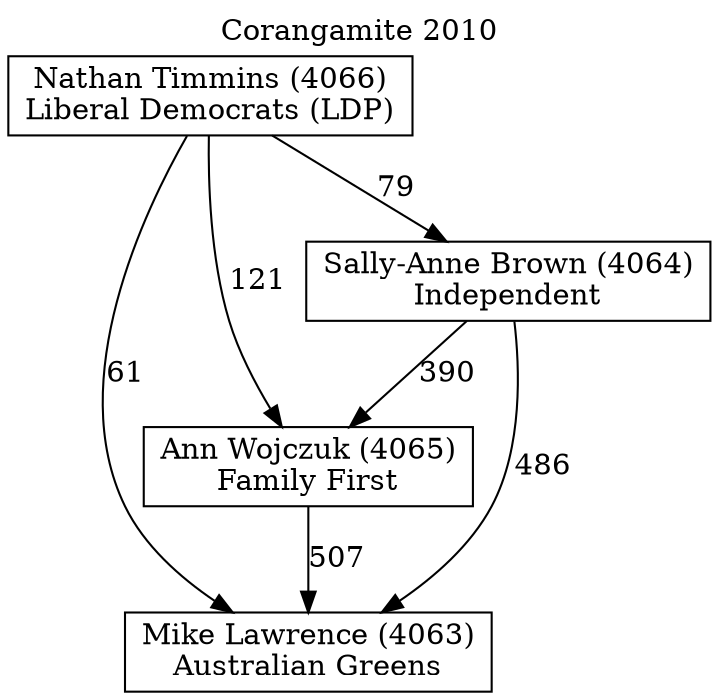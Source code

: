 // House preference flow
digraph "Mike Lawrence (4063)_Corangamite_2010" {
	graph [label="Corangamite 2010" labelloc=t mclimit=10]
	node [shape=box]
	"Mike Lawrence (4063)" [label="Mike Lawrence (4063)
Australian Greens"]
	"Ann Wojczuk (4065)" [label="Ann Wojczuk (4065)
Family First"]
	"Sally-Anne Brown (4064)" [label="Sally-Anne Brown (4064)
Independent"]
	"Nathan Timmins (4066)" [label="Nathan Timmins (4066)
Liberal Democrats (LDP)"]
	"Mike Lawrence (4063)" [label="Mike Lawrence (4063)
Australian Greens"]
	"Sally-Anne Brown (4064)" [label="Sally-Anne Brown (4064)
Independent"]
	"Nathan Timmins (4066)" [label="Nathan Timmins (4066)
Liberal Democrats (LDP)"]
	"Mike Lawrence (4063)" [label="Mike Lawrence (4063)
Australian Greens"]
	"Nathan Timmins (4066)" [label="Nathan Timmins (4066)
Liberal Democrats (LDP)"]
	"Nathan Timmins (4066)" [label="Nathan Timmins (4066)
Liberal Democrats (LDP)"]
	"Sally-Anne Brown (4064)" [label="Sally-Anne Brown (4064)
Independent"]
	"Nathan Timmins (4066)" [label="Nathan Timmins (4066)
Liberal Democrats (LDP)"]
	"Nathan Timmins (4066)" [label="Nathan Timmins (4066)
Liberal Democrats (LDP)"]
	"Ann Wojczuk (4065)" [label="Ann Wojczuk (4065)
Family First"]
	"Sally-Anne Brown (4064)" [label="Sally-Anne Brown (4064)
Independent"]
	"Nathan Timmins (4066)" [label="Nathan Timmins (4066)
Liberal Democrats (LDP)"]
	"Ann Wojczuk (4065)" [label="Ann Wojczuk (4065)
Family First"]
	"Nathan Timmins (4066)" [label="Nathan Timmins (4066)
Liberal Democrats (LDP)"]
	"Nathan Timmins (4066)" [label="Nathan Timmins (4066)
Liberal Democrats (LDP)"]
	"Sally-Anne Brown (4064)" [label="Sally-Anne Brown (4064)
Independent"]
	"Nathan Timmins (4066)" [label="Nathan Timmins (4066)
Liberal Democrats (LDP)"]
	"Nathan Timmins (4066)" [label="Nathan Timmins (4066)
Liberal Democrats (LDP)"]
	"Ann Wojczuk (4065)" -> "Mike Lawrence (4063)" [label=507]
	"Sally-Anne Brown (4064)" -> "Ann Wojczuk (4065)" [label=390]
	"Nathan Timmins (4066)" -> "Sally-Anne Brown (4064)" [label=79]
	"Sally-Anne Brown (4064)" -> "Mike Lawrence (4063)" [label=486]
	"Nathan Timmins (4066)" -> "Mike Lawrence (4063)" [label=61]
	"Nathan Timmins (4066)" -> "Ann Wojczuk (4065)" [label=121]
}
